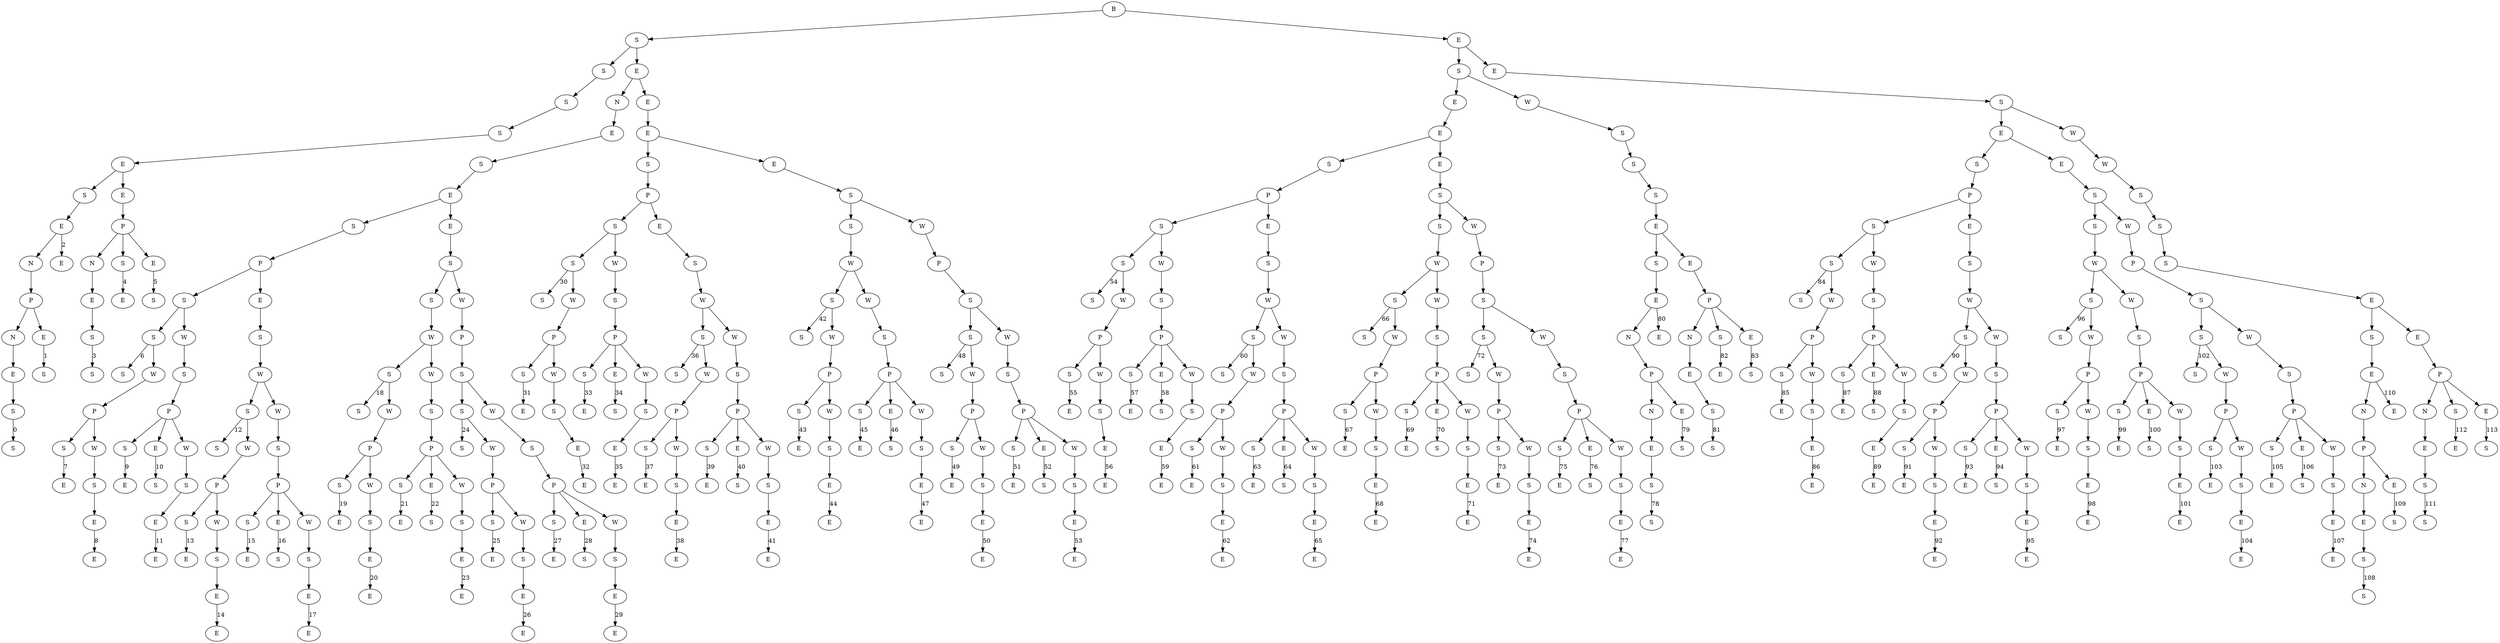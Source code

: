 digraph G{
14932544[label="S"]
14932960[label="S"]
14932960->14932544[label=0];
14933024[label="E"]
14933024->14932960;
14932480[label="N"]
14932480->14933024;
14932256[label="S"]
14933056[label="E"]
14933056->14932256[label=1];
14932832[label="P"]
14932832->14932480;
14932832->14933056;
14933088[label="N"]
14933088->14932832;
14932608[label="E"]
14932160[label="E"]
14932160->14933088;
14932160->14932608[label=2];
14932192[label="S"]
14932192->14932160;
14922464[label="S"]
14922560[label="S"]
14922560->14922464[label=3];
14921984[label="E"]
14921984->14922560;
14932576[label="N"]
14932576->14921984;
14922176[label="E"]
14922592[label="S"]
14922592->14922176[label=4];
14922240[label="S"]
14922432[label="E"]
14922432->14922240[label=5];
14932896[label="P"]
14932896->14932576;
14932896->14922592;
14932896->14922432;
14932800[label="E"]
14932800->14932896;
14932768[label="E"]
14932768->14932192;
14932768->14932800;
14919904[label="S"]
14919904->14932768;
14878064[label="S"]
14878064->14919904;
14878000[label="S"]
14878000->14878064;
14923264[label="S"]
14922816[label="E"]
14923488[label="S"]
14923488->14922816[label=7];
14923456[label="E"]
14922944[label="E"]
14922944->14923456[label=8];
14922912[label="S"]
14922912->14922944;
14923232[label="W"]
14923232->14922912;
14922784[label="P"]
14922784->14923488;
14922784->14923232;
14923040[label="W"]
14923040->14922784;
14923360[label="S"]
14923360->14923264[label=6];
14923360->14923040;
14923712[label="E"]
14923616[label="S"]
14923616->14923712[label=9];
39728128[label="S"]
14921792[label="E"]
14921792->39728128[label=10];
39728320[label="E"]
39728192[label="E"]
39728192->39728320[label=11];
39728576[label="S"]
39728576->39728192;
39728768[label="W"]
39728768->39728576;
14923168[label="P"]
14923168->14923616;
14923168->14921792;
14923168->39728768;
14923552[label="S"]
14923552->14923168;
14922976[label="W"]
14922976->14923552;
14922016[label="S"]
14922016->14923360;
14922016->14922976;
39728256[label="S"]
39727968[label="E"]
39727904[label="S"]
39727904->39727968[label=13];
39729024[label="E"]
39728864[label="E"]
39728864->39729024[label=14];
39729312[label="S"]
39729312->39728864;
39728032[label="W"]
39728032->39729312;
39728512[label="P"]
39728512->39727904;
39728512->39728032;
39728384[label="W"]
39728384->39728512;
39728096[label="S"]
39728096->39728256[label=12];
39728096->39728384;
39729152[label="E"]
39728896[label="S"]
39728896->39729152[label=15];
39729664[label="S"]
39729504[label="E"]
39729504->39729664[label=16];
39728960[label="E"]
39728832[label="E"]
39728832->39728960[label=17];
39729696[label="S"]
39729696->39728832;
39729600[label="W"]
39729600->39729696;
39729120[label="P"]
39729120->39728896;
39729120->39729504;
39729120->39729600;
39729408[label="S"]
39729408->39729120;
39729728[label="W"]
39729728->39729408;
39728064[label="W"]
39728064->39728096;
39728064->39729728;
39727776[label="S"]
39727776->39728064;
39728160[label="E"]
39728160->39727776;
14921920[label="P"]
14921920->14922016;
14921920->39728160;
14921824[label="S"]
14921824->14921920;
14934928[label="S"]
14934704[label="E"]
14934992[label="S"]
14934992->14934704[label=19];
14934736[label="E"]
14934384[label="E"]
14934384->14934736[label=20];
14934416[label="S"]
14934416->14934384;
14934256[label="W"]
14934256->14934416;
14934672[label="P"]
14934672->14934992;
14934672->14934256;
14934960[label="W"]
14934960->14934672;
14934544[label="S"]
14934544->14934928[label=18];
14934544->14934960;
14933264[label="E"]
14933616[label="S"]
14933616->14933264[label=21];
14933680[label="S"]
14933840[label="E"]
14933840->14933680[label=22];
14933776[label="E"]
14934128[label="E"]
14934128->14933776[label=23];
14933712[label="S"]
14933712->14934128;
14933520[label="W"]
14933520->14933712;
14933808[label="P"]
14933808->14933616;
14933808->14933840;
14933808->14933520;
14934800[label="S"]
14934800->14933808;
14934832[label="W"]
14934832->14934800;
14934224[label="W"]
14934224->14934544;
14934224->14934832;
14934640[label="S"]
14934640->14934224;
14933392[label="S"]
14936760[label="E"]
14934512[label="S"]
14934512->14936760[label=25];
14936344[label="E"]
14936408[label="E"]
14936408->14936344[label=26];
14936888[label="S"]
14936888->14936408;
14936632[label="W"]
14936632->14936888;
14934032[label="P"]
14934032->14934512;
14934032->14936632;
14934000[label="W"]
14934000->14934032;
14933936[label="S"]
14933936->14933392[label=24];
14933936->14934000;
14937048[label="E"]
14936280[label="S"]
14936280->14937048[label=27];
14936728[label="S"]
14936792[label="E"]
14936792->14936728[label=28];
14935608[label="E"]
14935768[label="E"]
14935768->14935608[label=29];
14937112[label="S"]
14937112->14935768;
14936472[label="W"]
14936472->14937112;
14937208[label="P"]
14937208->14936280;
14937208->14936792;
14937208->14936472;
14937176[label="S"]
14937176->14937208;
14936568[label="W"]
14936568->14937176;
14934192[label="S"]
14934192->14933936;
14934192->14936568;
14933360[label="P"]
14933360->14934192;
14933232[label="W"]
14933232->14933360;
14932736[label="S"]
14932736->14934640;
14932736->14933232;
39729056[label="E"]
39729056->14932736;
14922752[label="E"]
14922752->14921824;
14922752->39729056;
14922528[label="S"]
14922528->14922752;
14922048[label="E"]
14922048->14922528;
14922272[label="N"]
14922272->14922048;
14935736[label="S"]
14936184[label="E"]
14935960[label="S"]
14935960->14936184[label=31];
39727872[label="E"]
14936248[label="E"]
14936248->39727872[label=32];
14935352[label="S"]
14935352->14936248;
14935320[label="W"]
14935320->14935352;
14935864[label="P"]
14935864->14935960;
14935864->14935320;
14935928[label="W"]
14935928->14935864;
14935704[label="S"]
14935704->14935736[label=30];
14935704->14935928;
39722056[label="E"]
39721672[label="S"]
39721672->39722056[label=33];
39721736[label="S"]
39721928[label="E"]
39721928->39721736[label=34];
39722312[label="E"]
39721960[label="E"]
39721960->39722312[label=35];
39722376[label="S"]
39722376->39721960;
39722024[label="W"]
39722024->39722376;
39722248[label="P"]
39722248->39721672;
39722248->39721928;
39722248->39722024;
39721992[label="S"]
39721992->39722248;
39722120[label="W"]
39722120->39721992;
14935800[label="S"]
14935800->14935704;
14935800->39722120;
39721416[label="S"]
39721064[label="E"]
39721224[label="S"]
39721224->39721064[label=37];
39720616[label="E"]
39721032[label="E"]
39721032->39720616[label=38];
39721096[label="S"]
39721096->39721032;
39721320[label="W"]
39721320->39721096;
39721544[label="P"]
39721544->39721224;
39721544->39721320;
39720968[label="W"]
39720968->39721544;
39721512[label="S"]
39721512->39721416[label=36];
39721512->39720968;
39721480[label="E"]
39721256[label="S"]
39721256->39721480[label=39];
39721832[label="S"]
39720584[label="E"]
39720584->39721832[label=40];
39722960[label="E"]
39722992[label="E"]
39722992->39722960[label=41];
39723408[label="S"]
39723408->39722992;
39723344[label="W"]
39723344->39723408;
39721128[label="P"]
39721128->39721256;
39721128->39720584;
39721128->39723344;
39721000[label="S"]
39721000->39721128;
39720840[label="W"]
39720840->39721000;
39722216[label="W"]
39722216->39721512;
39722216->39720840;
39721896[label="S"]
39721896->39722216;
39721800[label="E"]
39721800->39721896;
14935256[label="P"]
14935256->14935800;
14935256->39721800;
14935576[label="S"]
14935576->14935256;
39722864[label="S"]
39723312[label="E"]
39723216[label="S"]
39723216->39723312[label=43];
39724368[label="E"]
39723952[label="E"]
39723952->39724368[label=44];
39724432[label="S"]
39724432->39723952;
39723376[label="W"]
39723376->39724432;
39722928[label="P"]
39722928->39723216;
39722928->39723376;
39723568[label="W"]
39723568->39722928;
39723088[label="S"]
39723088->39722864[label=42];
39723088->39723568;
39724048[label="E"]
39724272[label="S"]
39724272->39724048[label=45];
39724080[label="S"]
39724560[label="E"]
39724560->39724080[label=46];
39724528[label="E"]
39723696[label="E"]
39723696->39724528[label=47];
39724336[label="S"]
39724336->39723696;
39724176[label="W"]
39724176->39724336;
39723920[label="P"]
39723920->39724272;
39723920->39724560;
39723920->39724176;
39723728[label="S"]
39723728->39723920;
39723856[label="W"]
39723856->39723728;
39723184[label="W"]
39723184->39723088;
39723184->39723856;
39722672[label="S"]
39722672->39723184;
14925608[label="S"]
14925416[label="E"]
14925512[label="S"]
14925512->14925416[label=49];
14924904[label="E"]
14925640[label="E"]
14925640->14924904[label=50];
14925000[label="S"]
14925000->14925640;
14925128[label="W"]
14925128->14925000;
14925288[label="P"]
14925288->14925512;
14925288->14925128;
14924840[label="W"]
14924840->14925288;
14925384[label="S"]
14925384->14925608[label=48];
14925384->14924840;
14924040[label="E"]
14924456[label="S"]
14924456->14924040[label=51];
14924520[label="S"]
14924488[label="E"]
14924488->14924520[label=52];
14924072[label="E"]
14924232[label="E"]
14924232->14924072[label=53];
14924552[label="S"]
14924552->14924232;
14924264[label="W"]
14924264->14924552;
14925736[label="P"]
14925736->14924456;
14925736->14924488;
14925736->14924264;
14925192[label="S"]
14925192->14925736;
14924872[label="W"]
14924872->14925192;
14925544[label="S"]
14925544->14925384;
14925544->14924872;
14936664[label="P"]
14936664->14925544;
39724496[label="W"]
39724496->14936664;
39723056[label="S"]
39723056->39722672;
39723056->39724496;
39723472[label="E"]
39723472->39723056;
14935448[label="E"]
14935448->14935576;
14935448->39723472;
14936120[label="E"]
14936120->14935448;
14922336[label="E"]
14922336->14922272;
14922336->14936120;
14877936[label="S"]
14877936->14878000;
14877936->14922336;
14925064[label="S"]
14926256[label="E"]
14926608[label="S"]
14926608->14926256[label=55];
14926800[label="E"]
14926384[label="E"]
14926384->14926800[label=56];
14925968[label="S"]
14925968->14926384;
14926768[label="W"]
14926768->14925968;
14926640[label="P"]
14926640->14926608;
14926640->14926768;
14926832[label="W"]
14926832->14926640;
14923976[label="S"]
14923976->14925064[label=54];
14923976->14926832;
14926544[label="E"]
14926192[label="S"]
14926192->14926544[label=57];
14926160[label="S"]
14926864[label="E"]
14926864->14926160[label=58];
14927632[label="E"]
14927216[label="E"]
14927216->14927632[label=59];
14927696[label="S"]
14927696->14927216;
14927472[label="W"]
14927472->14927696;
14925872[label="P"]
14925872->14926192;
14925872->14926864;
14925872->14927472;
14926704[label="S"]
14926704->14925872;
14926480[label="W"]
14926480->14926704;
14924776[label="S"]
14924776->14923976;
14924776->14926480;
14927600[label="S"]
14926928[label="E"]
14927824[label="S"]
14927824->14926928[label=61];
39719432[label="E"]
39723280[label="E"]
39723280->39719432[label=62];
14926992[label="S"]
14926992->39723280;
14927248[label="W"]
14927248->14926992;
14927056[label="P"]
14927056->14927824;
14927056->14927248;
14927664[label="W"]
14927664->14927056;
14927376[label="S"]
14927376->14927600[label=60];
14927376->14927664;
39718600[label="E"]
39719304[label="S"]
39719304->39718600[label=63];
39718664[label="S"]
39719368[label="E"]
39719368->39718664[label=64];
39719464[label="E"]
39719336[label="E"]
39719336->39719464[label=65];
39719496[label="S"]
39719496->39719336;
39718760[label="W"]
39718760->39719496;
39718632[label="P"]
39718632->39719304;
39718632->39719368;
39718632->39718760;
39718792[label="S"]
39718792->39718632;
39719144[label="W"]
39719144->39718792;
14927024[label="W"]
14927024->14927376;
14927024->39719144;
14927536[label="S"]
14927536->14927024;
14927504[label="E"]
14927504->14927536;
14923880[label="P"]
14923880->14924776;
14923880->14927504;
14923816[label="S"]
14923816->14923880;
39719880[label="S"]
39720072[label="E"]
39720040[label="S"]
39720040->39720072[label=67];
39720488[label="E"]
39719624[label="E"]
39719624->39720488[label=68];
39720392[label="S"]
39720392->39719624;
39720328[label="W"]
39720328->39720392;
39720008[label="P"]
39720008->39720040;
39720008->39720328;
39720264[label="W"]
39720264->39720008;
39720232[label="S"]
39720232->39719880[label=66];
39720232->39720264;
39716520[label="E"]
39719944[label="S"]
39719944->39716520[label=69];
39717192[label="S"]
39717288[label="E"]
39717288->39717192[label=70];
39716936[label="E"]
39716552[label="E"]
39716552->39716936[label=71];
39716968[label="S"]
39716968->39716552;
39717224[label="W"]
39717224->39716968;
39719592[label="P"]
39719592->39719944;
39719592->39717288;
39719592->39717224;
39719656[label="S"]
39719656->39719592;
39719720[label="W"]
39719720->39719656;
39720360[label="W"]
39720360->39720232;
39720360->39719720;
39718728[label="S"]
39718728->39720360;
39717352[label="S"]
39717032[label="E"]
39716808[label="S"]
39716808->39717032[label=73];
39717864[label="E"]
39717608[label="E"]
39717608->39717864[label=74];
39717768[label="S"]
39717768->39717608;
39717512[label="W"]
39717512->39717768;
39717416[label="P"]
39717416->39716808;
39717416->39717512;
39717384[label="W"]
39717384->39717416;
39717256[label="S"]
39717256->39717352[label=72];
39717256->39717384;
39717896[label="E"]
39717832[label="S"]
39717832->39717896[label=75];
39718376[label="S"]
39717960[label="E"]
39717960->39718376[label=76];
39718440[label="E"]
39718312[label="E"]
39718312->39718440[label=77];
39718024[label="S"]
39718024->39718312;
39718280[label="W"]
39718280->39718024;
39717800[label="P"]
39717800->39717832;
39717800->39717960;
39717800->39718280;
39718344[label="S"]
39718344->39717800;
39717704[label="W"]
39717704->39718344;
39716840[label="S"]
39716840->39717256;
39716840->39717704;
39717480[label="P"]
39717480->39716840;
39717000[label="W"]
39717000->39717480;
39719016[label="S"]
39719016->39718728;
39719016->39717000;
39718856[label="E"]
39718856->39719016;
14924712[label="E"]
14924712->14923816;
14924712->39718856;
14924680[label="E"]
14924680->14924712;
14928800[label="S"]
14928704[label="S"]
14928704->14928800[label=78];
14928160[label="E"]
14928160->14928704;
14928192[label="N"]
14928192->14928160;
14928896[label="S"]
14928864[label="E"]
14928864->14928896[label=79];
14928512[label="P"]
14928512->14928192;
14928512->14928864;
14928672[label="N"]
14928672->14928512;
14928928[label="E"]
14928768[label="E"]
14928768->14928672;
14928768->14928928[label=80];
14928256[label="S"]
14928256->14928768;
14929632[label="S"]
14929472[label="S"]
14929472->14929632[label=81];
14929120[label="E"]
14929120->14929472;
14929312[label="N"]
14929312->14929120;
14929184[label="E"]
14928992[label="S"]
14928992->14929184[label=82];
14929760[label="S"]
14929728[label="E"]
14929728->14929760[label=83];
14929568[label="P"]
14929568->14929312;
14929568->14928992;
14929568->14929728;
14928352[label="E"]
14928352->14929568;
14928000[label="E"]
14928000->14928256;
14928000->14928352;
14928288[label="S"]
14928288->14928000;
14928384[label="S"]
14928384->14928288;
39719528[label="S"]
39719528->14928384;
39718504[label="W"]
39718504->39719528;
14924584[label="S"]
14924584->14924680;
14924584->39718504;
14930176[label="S"]
14930336[label="E"]
14930368[label="S"]
14930368->14930336[label=85];
14930208[label="E"]
14930944[label="E"]
14930944->14930208[label=86];
14930272[label="S"]
14930272->14930944;
14930848[label="W"]
14930848->14930272;
14929984[label="P"]
14929984->14930368;
14929984->14930848;
14930976[label="W"]
14930976->14929984;
14929536[label="S"]
14929536->14930176[label=84];
14929536->14930976;
14930560[label="E"]
14930528[label="S"]
14930528->14930560[label=87];
14930784[label="S"]
14930720[label="E"]
14930720->14930784[label=88];
14931456[label="E"]
14931008[label="E"]
14931008->14931456[label=89];
14931712[label="S"]
14931712->14931008;
14931424[label="W"]
14931424->14931712;
14930464[label="P"]
14930464->14930528;
14930464->14930720;
14930464->14931424;
14930144[label="S"]
14930144->14930464;
14930688[label="W"]
14930688->14930144;
14929344[label="S"]
14929344->14929536;
14929344->14930688;
14931584[label="S"]
14931040[label="E"]
14931264[label="S"]
14931264->14931040[label=91];
39823792[label="E"]
14926096[label="E"]
14926096->39823792[label=92];
14931392[label="S"]
14931392->14926096;
14931072[label="W"]
14931072->14931392;
14931616[label="P"]
14931616->14931264;
14931616->14931072;
14931328[label="W"]
14931328->14931616;
14931808[label="S"]
14931808->14931584[label=90];
14931808->14931328;
39823440[label="E"]
39823248[label="S"]
39823248->39823440[label=93];
39823376[label="S"]
39823216[label="E"]
39823216->39823376[label=94];
39822832[label="E"]
39823088[label="E"]
39823088->39822832[label=95];
39823280[label="S"]
39823280->39823088;
39823760[label="W"]
39823760->39823280;
39822896[label="P"]
39822896->39823248;
39822896->39823216;
39822896->39823760;
39823120[label="S"]
39823120->39822896;
39823408[label="W"]
39823408->39823120;
14931776[label="W"]
14931776->14931808;
14931776->39823408;
14931872[label="S"]
14931872->14931776;
14931488[label="E"]
14931488->14931872;
14929504[label="P"]
14929504->14929344;
14929504->14931488;
14929216[label="S"]
14929216->14929504;
39824176[label="S"]
39824528[label="E"]
39824464[label="S"]
39824464->39824528[label=97];
39824016[label="E"]
39824560[label="E"]
39824560->39824016[label=98];
39824432[label="S"]
39824432->39824560;
39824240[label="W"]
39824240->39824432;
39824752[label="P"]
39824752->39824464;
39824752->39824240;
39823984[label="W"]
39823984->39824752;
39824368[label="S"]
39824368->39824176[label=96];
39824368->39823984;
39824080[label="E"]
39823920[label="S"]
39823920->39824080[label=99];
39824944[label="S"]
39824848[label="E"]
39824848->39824944[label=100];
39825232[label="E"]
39825392[label="E"]
39825392->39825232[label=101];
39825808[label="S"]
39825808->39825392;
39824976[label="W"]
39824976->39825808;
39823888[label="P"]
39823888->39823920;
39823888->39824848;
39823888->39824976;
39824784[label="S"]
39824784->39823888;
39824720[label="W"]
39824720->39824784;
39824400[label="W"]
39824400->39824368;
39824400->39824720;
39823504[label="S"]
39823504->39824400;
39825776[label="S"]
39825104[label="E"]
39825040[label="S"]
39825040->39825104[label=103];
39826704[label="E"]
39825936[label="E"]
39825936->39826704[label=104];
39826192[label="S"]
39826192->39825936;
39825552[label="W"]
39825552->39826192;
39825328[label="P"]
39825328->39825040;
39825328->39825552;
39825456[label="W"]
39825456->39825328;
39825424[label="S"]
39825424->39825776[label=102];
39825424->39825456;
39825904[label="E"]
39826256[label="S"]
39826256->39825904[label=105];
39826032[label="S"]
39826064[label="E"]
39826064->39826032[label=106];
39826672[label="E"]
39826224[label="E"]
39826224->39826672[label=107];
39826160[label="S"]
39826160->39826224;
39826608[label="W"]
39826608->39826160;
39826096[label="P"]
39826096->39826256;
39826096->39826064;
39826096->39826608;
39826352[label="S"]
39826352->39826096;
39826128[label="W"]
39826128->39826352;
39825680[label="S"]
39825680->39825424;
39825680->39826128;
39825264[label="P"]
39825264->39825680;
39824880[label="W"]
39824880->39825264;
39823536[label="S"]
39823536->39823504;
39823536->39824880;
39823696[label="E"]
39823696->39823536;
14929600[label="E"]
14929600->14929216;
14929600->39823696;
39830040[label="S"]
39829976[label="S"]
39829976->39830040[label=108];
39830904[label="E"]
39830904->39829976;
39830072[label="N"]
39830072->39830904;
39830872[label="S"]
39830584[label="E"]
39830584->39830872[label=109];
39830296[label="P"]
39830296->39830072;
39830296->39830584;
39830520[label="N"]
39830520->39830296;
39827608[label="E"]
39830264[label="E"]
39830264->39830520;
39830264->39827608[label=110];
39830136[label="S"]
39830136->39830264;
39826936[label="S"]
39827448[label="S"]
39827448->39826936[label=111];
39827576[label="E"]
39827576->39827448;
39827192[label="N"]
39827192->39827576;
39827704[label="E"]
39827512[label="S"]
39827512->39827704[label=112];
39827480[label="S"]
39827736[label="E"]
39827736->39827480[label=113];
39827640[label="P"]
39827640->39827192;
39827640->39827512;
39827640->39827736;
39827288[label="E"]
39827288->39827640;
39830808[label="E"]
39830808->39830136;
39830808->39827288;
39830776[label="S"]
39830776->39830808;
39830552[label="S"]
39830552->39830776;
39830392[label="S"]
39830392->39830552;
39822864[label="W"]
39822864->39830392;
39826768[label="W"]
39826768->39822864;
14929376[label="S"]
14929376->14929600;
14929376->39826768;
14929792[label="E"]
14929792->14929376;
14924104[label="E"]
14924104->14924584;
14924104->14929792;
14905496[label="B"]
14905496->14877936;
14905496->14924104;
}